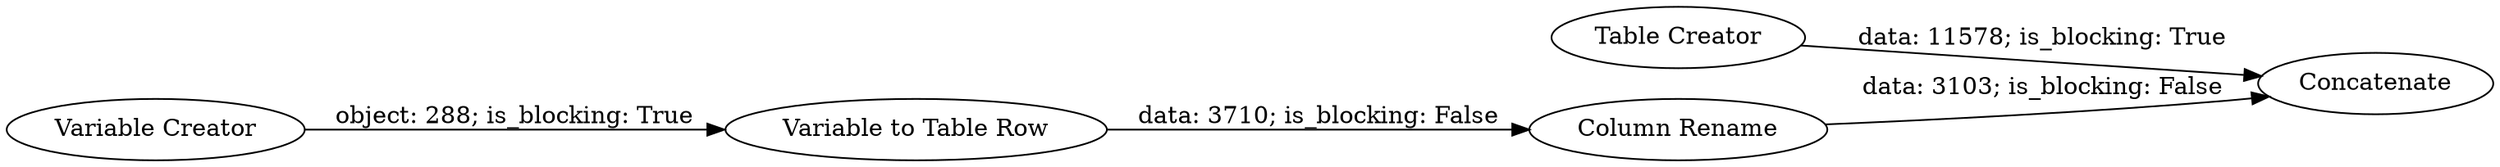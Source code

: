 digraph {
	"7036501051430257460_4" [label=Concatenate]
	"7036501051430257460_5" [label="Table Creator"]
	"7036501051430257460_1" [label="Variable Creator"]
	"7036501051430257460_3" [label="Column Rename"]
	"7036501051430257460_2" [label="Variable to Table Row"]
	"7036501051430257460_2" -> "7036501051430257460_3" [label="data: 3710; is_blocking: False"]
	"7036501051430257460_3" -> "7036501051430257460_4" [label="data: 3103; is_blocking: False"]
	"7036501051430257460_1" -> "7036501051430257460_2" [label="object: 288; is_blocking: True"]
	"7036501051430257460_5" -> "7036501051430257460_4" [label="data: 11578; is_blocking: True"]
	rankdir=LR
}
